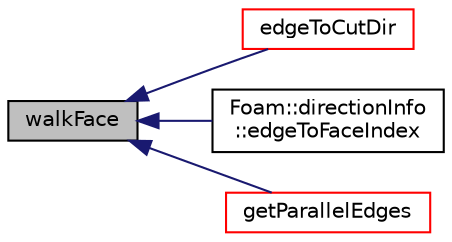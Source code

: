 digraph "walkFace"
{
  bgcolor="transparent";
  edge [fontname="Helvetica",fontsize="10",labelfontname="Helvetica",labelfontsize="10"];
  node [fontname="Helvetica",fontsize="10",shape=record];
  rankdir="LR";
  Node1 [label="walkFace",height=0.2,width=0.4,color="black", fillcolor="grey75", style="filled", fontcolor="black"];
  Node1 -> Node2 [dir="back",color="midnightblue",fontsize="10",style="solid",fontname="Helvetica"];
  Node2 [label="edgeToCutDir",height=0.2,width=0.4,color="red",URL="$a10730.html#aaae026ffd1b269c8a220c6bb1bc95fa7",tooltip="Given edge on hex find all &#39;parallel&#39; (i.e. non-connected) "];
  Node1 -> Node3 [dir="back",color="midnightblue",fontsize="10",style="solid",fontname="Helvetica"];
  Node3 [label="Foam::directionInfo\l::edgeToFaceIndex",height=0.2,width=0.4,color="black",URL="$a00536.html#ae91026257717a2d46454adf53e72da4d",tooltip="Given edge on hex cell find corresponding edge on face. Is either. "];
  Node1 -> Node4 [dir="back",color="midnightblue",fontsize="10",style="solid",fontname="Helvetica"];
  Node4 [label="getParallelEdges",height=0.2,width=0.4,color="red",URL="$a10730.html#ae148ab8affa9ff06dbc08eb830e20a41",tooltip="Given edge on hex find other &#39;parallel&#39;, non-connected edges. "];
}
